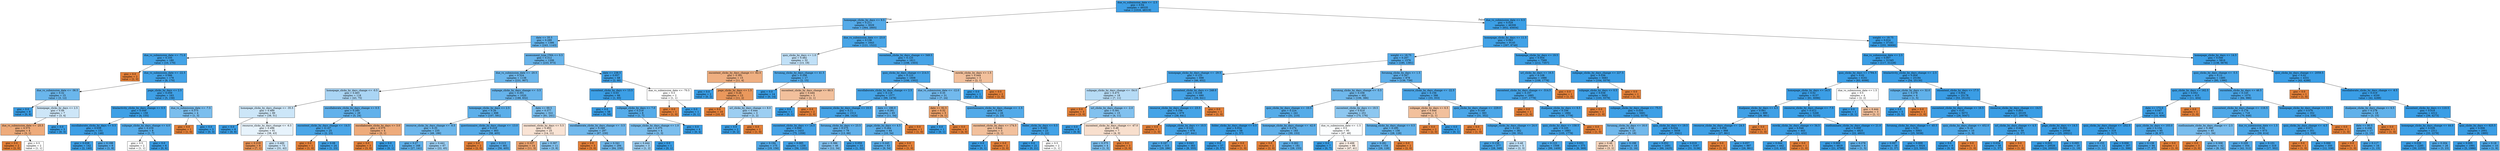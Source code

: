 digraph Tree {
node [shape=box, style="filled", color="black"] ;
0 [label="due_vs_submission_date <= -2.5\ngini = 0.04\nsamples = 49335\nvalue = [1016, 48319]", fillcolor="#399de5fa"] ;
1 [label="homepage_clicks_by_days <= 9.5\ngini = 0.211\nsamples = 3029\nvalue = [364, 2665]", fillcolor="#399de5dc"] ;
0 -> 1 [labeldistance=2.5, labelangle=45, headlabel="True"] ;
2 [label="date <= 35.5\ngini = 0.289\nsamples = 1386\nvalue = [243, 1143]", fillcolor="#399de5c9"] ;
1 -> 2 ;
3 [label="due_vs_submission_date <= -71.0\ngini = 0.105\nsamples = 180\nvalue = [10, 170]", fillcolor="#399de5f0"] ;
2 -> 3 ;
4 [label="gini = 0.0\nsamples = 2\nvalue = [2, 0]", fillcolor="#e58139ff"] ;
3 -> 4 ;
5 [label="due_vs_submission_date <= -22.5\ngini = 0.086\nsamples = 178\nvalue = [8, 170]", fillcolor="#399de5f3"] ;
3 -> 5 ;
6 [label="due_vs_submission_date <= -36.5\ngini = 0.32\nsamples = 15\nvalue = [3, 12]", fillcolor="#399de5bf"] ;
5 -> 6 ;
7 [label="gini = 0.0\nsamples = 8\nvalue = [0, 8]", fillcolor="#399de5ff"] ;
6 -> 7 ;
8 [label="homepage_clicks_by_days <= 2.5\ngini = 0.49\nsamples = 7\nvalue = [3, 4]", fillcolor="#399de540"] ;
6 -> 8 ;
9 [label="due_vs_submission_date <= -25.5\ngini = 0.375\nsamples = 4\nvalue = [3, 1]", fillcolor="#e58139aa"] ;
8 -> 9 ;
10 [label="gini = 0.0\nsamples = 2\nvalue = [2, 0]", fillcolor="#e58139ff"] ;
9 -> 10 ;
11 [label="gini = 0.5\nsamples = 2\nvalue = [1, 1]", fillcolor="#e5813900"] ;
9 -> 11 ;
12 [label="gini = 0.0\nsamples = 3\nvalue = [0, 3]", fillcolor="#399de5ff"] ;
8 -> 12 ;
13 [label="page_clicks_by_days <= 2.5\ngini = 0.059\nsamples = 163\nvalue = [5, 158]", fillcolor="#399de5f7"] ;
5 -> 13 ;
14 [label="htmlactivity_clicks_by_days_change <= 0.5\ngini = 0.049\nsamples = 159\nvalue = [4, 155]", fillcolor="#399de5f8"] ;
13 -> 14 ;
15 [label="oucollaborate_clicks_by_days <= 0.5\ngini = 0.039\nsamples = 151\nvalue = [3, 148]", fillcolor="#399de5fa"] ;
14 -> 15 ;
16 [label="gini = 0.028\nsamples = 142\nvalue = [2, 140]", fillcolor="#399de5fb"] ;
15 -> 16 ;
17 [label="gini = 0.198\nsamples = 9\nvalue = [1, 8]", fillcolor="#399de5df"] ;
15 -> 17 ;
18 [label="subpage_clicks_by_days_change <= 4.0\ngini = 0.219\nsamples = 8\nvalue = [1, 7]", fillcolor="#399de5db"] ;
14 -> 18 ;
19 [label="gini = 0.5\nsamples = 2\nvalue = [1, 1]", fillcolor="#e5813900"] ;
18 -> 19 ;
20 [label="gini = 0.0\nsamples = 6\nvalue = [0, 6]", fillcolor="#399de5ff"] ;
18 -> 20 ;
21 [label="due_vs_submission_date <= -7.5\ngini = 0.375\nsamples = 4\nvalue = [1, 3]", fillcolor="#399de5aa"] ;
13 -> 21 ;
22 [label="gini = 0.0\nsamples = 1\nvalue = [1, 0]", fillcolor="#e58139ff"] ;
21 -> 22 ;
23 [label="gini = 0.0\nsamples = 3\nvalue = [0, 3]", fillcolor="#399de5ff"] ;
21 -> 23 ;
24 [label="assessment_type_CMA <= 0.5\ngini = 0.312\nsamples = 1206\nvalue = [233, 973]", fillcolor="#399de5c2"] ;
2 -> 24 ;
25 [label="due_vs_submission_date <= -20.5\ngini = 0.324\nsamples = 1138\nvalue = [231, 907]", fillcolor="#399de5be"] ;
24 -> 25 ;
26 [label="homepage_clicks_by_days_change <= -0.5\ngini = 0.463\nsamples = 118\nvalue = [43, 75]", fillcolor="#399de56d"] ;
25 -> 26 ;
27 [label="homepage_clicks_by_days_change <= -35.5\ngini = 0.489\nsamples = 89\nvalue = [38, 51]", fillcolor="#399de541"] ;
26 -> 27 ;
28 [label="gini = 0.0\nsamples = 8\nvalue = [0, 8]", fillcolor="#399de5ff"] ;
27 -> 28 ;
29 [label="resource_clicks_by_days_change <= -6.5\ngini = 0.498\nsamples = 81\nvalue = [38, 43]", fillcolor="#399de51e"] ;
27 -> 29 ;
30 [label="gini = 0.219\nsamples = 8\nvalue = [7, 1]", fillcolor="#e58139db"] ;
29 -> 30 ;
31 [label="gini = 0.489\nsamples = 73\nvalue = [31, 42]", fillcolor="#399de543"] ;
29 -> 31 ;
32 [label="oucollaborate_clicks_by_days_change <= 0.5\ngini = 0.285\nsamples = 29\nvalue = [5, 24]", fillcolor="#399de5ca"] ;
26 -> 32 ;
33 [label="oucontent_clicks_by_days_change <= -14.5\ngini = 0.147\nsamples = 25\nvalue = [2, 23]", fillcolor="#399de5e9"] ;
32 -> 33 ;
34 [label="gini = 0.0\nsamples = 1\nvalue = [1, 0]", fillcolor="#e58139ff"] ;
33 -> 34 ;
35 [label="gini = 0.08\nsamples = 24\nvalue = [1, 23]", fillcolor="#399de5f4"] ;
33 -> 35 ;
36 [label="oucollaborate_clicks_by_days <= 3.0\ngini = 0.375\nsamples = 4\nvalue = [3, 1]", fillcolor="#e58139aa"] ;
32 -> 36 ;
37 [label="gini = 0.0\nsamples = 3\nvalue = [3, 0]", fillcolor="#e58139ff"] ;
36 -> 37 ;
38 [label="gini = 0.0\nsamples = 1\nvalue = [0, 1]", fillcolor="#399de5ff"] ;
36 -> 38 ;
39 [label="subpage_clicks_by_days_change <= -3.5\ngini = 0.301\nsamples = 1020\nvalue = [188, 832]", fillcolor="#399de5c5"] ;
25 -> 39 ;
40 [label="homepage_clicks_by_days <= 2.5\ngini = 0.26\nsamples = 698\nvalue = [107, 591]", fillcolor="#399de5d1"] ;
39 -> 40 ;
41 [label="resource_clicks_by_days_change <= -0.5\ngini = 0.33\nsamples = 235\nvalue = [49, 186]", fillcolor="#399de5bc"] ;
40 -> 41 ;
42 [label="gini = 0.27\nsamples = 168\nvalue = [27, 141]", fillcolor="#399de5ce"] ;
41 -> 42 ;
43 [label="gini = 0.441\nsamples = 67\nvalue = [22, 45]", fillcolor="#399de582"] ;
41 -> 43 ;
44 [label="questionnaire_clicks_by_days_change <= -13.0\ngini = 0.219\nsamples = 463\nvalue = [58, 405]", fillcolor="#399de5da"] ;
40 -> 44 ;
45 [label="gini = 0.0\nsamples = 2\nvalue = [2, 0]", fillcolor="#e58139ff"] ;
44 -> 45 ;
46 [label="gini = 0.213\nsamples = 461\nvalue = [56, 405]", fillcolor="#399de5dc"] ;
44 -> 46 ;
47 [label="date <= 69.5\ngini = 0.377\nsamples = 322\nvalue = [81, 241]", fillcolor="#399de5a9"] ;
39 -> 47 ;
48 [label="oucontent_clicks_by_days <= 5.5\ngini = 0.493\nsamples = 25\nvalue = [14, 11]", fillcolor="#e5813937"] ;
47 -> 48 ;
49 [label="gini = 0.337\nsamples = 14\nvalue = [11, 3]", fillcolor="#e58139b9"] ;
48 -> 49 ;
50 [label="gini = 0.397\nsamples = 11\nvalue = [3, 8]", fillcolor="#399de59f"] ;
48 -> 50 ;
51 [label="oucollaborate_clicks_by_days_change <= -3.5\ngini = 0.349\nsamples = 297\nvalue = [67, 230]", fillcolor="#399de5b5"] ;
47 -> 51 ;
52 [label="gini = 0.0\nsamples = 3\nvalue = [3, 0]", fillcolor="#e58139ff"] ;
51 -> 52 ;
53 [label="gini = 0.341\nsamples = 294\nvalue = [64, 230]", fillcolor="#399de5b8"] ;
51 -> 53 ;
54 [label="date <= 238.5\ngini = 0.057\nsamples = 68\nvalue = [2, 66]", fillcolor="#399de5f7"] ;
24 -> 54 ;
55 [label="oucontent_clicks_by_days <= 13.5\ngini = 0.03\nsamples = 66\nvalue = [1, 65]", fillcolor="#399de5fb"] ;
54 -> 55 ;
56 [label="gini = 0.0\nsamples = 58\nvalue = [0, 58]", fillcolor="#399de5ff"] ;
55 -> 56 ;
57 [label="subpage_clicks_by_days <= 7.0\ngini = 0.219\nsamples = 8\nvalue = [1, 7]", fillcolor="#399de5db"] ;
55 -> 57 ;
58 [label="subpage_clicks_by_days_change <= 1.0\ngini = 0.375\nsamples = 4\nvalue = [1, 3]", fillcolor="#399de5aa"] ;
57 -> 58 ;
59 [label="gini = 0.444\nsamples = 3\nvalue = [1, 2]", fillcolor="#399de57f"] ;
58 -> 59 ;
60 [label="gini = 0.0\nsamples = 1\nvalue = [0, 1]", fillcolor="#399de5ff"] ;
58 -> 60 ;
61 [label="gini = 0.0\nsamples = 4\nvalue = [0, 4]", fillcolor="#399de5ff"] ;
57 -> 61 ;
62 [label="due_vs_submission_date <= -70.5\ngini = 0.5\nsamples = 2\nvalue = [1, 1]", fillcolor="#e5813900"] ;
54 -> 62 ;
63 [label="gini = 0.0\nsamples = 1\nvalue = [1, 0]", fillcolor="#e58139ff"] ;
62 -> 63 ;
64 [label="gini = 0.0\nsamples = 1\nvalue = [0, 1]", fillcolor="#399de5ff"] ;
62 -> 64 ;
65 [label="due_vs_submission_date <= -23.0\ngini = 0.136\nsamples = 1643\nvalue = [121, 1522]", fillcolor="#399de5eb"] ;
1 -> 65 ;
66 [label="quiz_clicks_by_days <= 1.0\ngini = 0.482\nsamples = 32\nvalue = [13, 19]", fillcolor="#399de551"] ;
65 -> 66 ;
67 [label="oucontent_clicks_by_days_change <= -62.5\ngini = 0.391\nsamples = 15\nvalue = [11, 4]", fillcolor="#e58139a2"] ;
66 -> 67 ;
68 [label="gini = 0.0\nsamples = 2\nvalue = [0, 2]", fillcolor="#399de5ff"] ;
67 -> 68 ;
69 [label="page_clicks_by_days <= 1.5\ngini = 0.26\nsamples = 13\nvalue = [11, 2]", fillcolor="#e58139d1"] ;
67 -> 69 ;
70 [label="gini = 0.0\nsamples = 10\nvalue = [10, 0]", fillcolor="#e58139ff"] ;
69 -> 70 ;
71 [label="url_clicks_by_days_change <= 8.0\ngini = 0.444\nsamples = 3\nvalue = [1, 2]", fillcolor="#399de57f"] ;
69 -> 71 ;
72 [label="gini = 0.0\nsamples = 2\nvalue = [0, 2]", fillcolor="#399de5ff"] ;
71 -> 72 ;
73 [label="gini = 0.0\nsamples = 1\nvalue = [1, 0]", fillcolor="#e58139ff"] ;
71 -> 73 ;
74 [label="forumng_clicks_by_days_change <= 41.5\ngini = 0.208\nsamples = 17\nvalue = [2, 15]", fillcolor="#399de5dd"] ;
66 -> 74 ;
75 [label="gini = 0.0\nsamples = 14\nvalue = [0, 14]", fillcolor="#399de5ff"] ;
74 -> 75 ;
76 [label="oucontent_clicks_by_days_change <= 60.5\ngini = 0.444\nsamples = 3\nvalue = [2, 1]", fillcolor="#e581397f"] ;
74 -> 76 ;
77 [label="gini = 0.0\nsamples = 1\nvalue = [0, 1]", fillcolor="#399de5ff"] ;
76 -> 77 ;
78 [label="gini = 0.0\nsamples = 2\nvalue = [2, 0]", fillcolor="#e58139ff"] ;
76 -> 78 ;
79 [label="oucontent_clicks_by_days_change <= 349.5\ngini = 0.125\nsamples = 1611\nvalue = [108, 1503]", fillcolor="#399de5ed"] ;
65 -> 79 ;
80 [label="quiz_clicks_by_days_change <= 214.5\ngini = 0.123\nsamples = 1608\nvalue = [106, 1502]", fillcolor="#399de5ed"] ;
79 -> 80 ;
81 [label="oucollaborate_clicks_by_days_change <= 2.5\ngini = 0.118\nsamples = 1577\nvalue = [99, 1478]", fillcolor="#399de5ee"] ;
80 -> 81 ;
82 [label="resource_clicks_by_days_change <= 10.5\ngini = 0.11\nsamples = 1512\nvalue = [88, 1424]", fillcolor="#399de5ef"] ;
81 -> 82 ;
83 [label="oucontent_clicks_by_days <= 14.5\ngini = 0.099\nsamples = 1433\nvalue = [75, 1358]", fillcolor="#399de5f1"] ;
82 -> 83 ;
84 [label="gini = 0.194\nsamples = 175\nvalue = [19, 156]", fillcolor="#399de5e0"] ;
83 -> 84 ;
85 [label="gini = 0.085\nsamples = 1258\nvalue = [56, 1202]", fillcolor="#399de5f3"] ;
83 -> 85 ;
86 [label="forumng_clicks_by_days <= 23.5\ngini = 0.275\nsamples = 79\nvalue = [13, 66]", fillcolor="#399de5cd"] ;
82 -> 86 ;
87 [label="gini = 0.386\nsamples = 46\nvalue = [12, 34]", fillcolor="#399de5a5"] ;
86 -> 87 ;
88 [label="gini = 0.059\nsamples = 33\nvalue = [1, 32]", fillcolor="#399de5f7"] ;
86 -> 88 ;
89 [label="date <= 186.0\ngini = 0.281\nsamples = 65\nvalue = [11, 54]", fillcolor="#399de5cb"] ;
81 -> 89 ;
90 [label="page_clicks_by_days <= 4.5\ngini = 0.264\nsamples = 64\nvalue = [10, 54]", fillcolor="#399de5d0"] ;
89 -> 90 ;
91 [label="gini = 0.245\nsamples = 63\nvalue = [9, 54]", fillcolor="#399de5d4"] ;
90 -> 91 ;
92 [label="gini = 0.0\nsamples = 1\nvalue = [1, 0]", fillcolor="#e58139ff"] ;
90 -> 92 ;
93 [label="gini = 0.0\nsamples = 1\nvalue = [1, 0]", fillcolor="#e58139ff"] ;
89 -> 93 ;
94 [label="due_vs_submission_date <= -12.0\ngini = 0.35\nsamples = 31\nvalue = [7, 24]", fillcolor="#399de5b5"] ;
80 -> 94 ;
95 [label="date <= 92.5\ngini = 0.32\nsamples = 5\nvalue = [4, 1]", fillcolor="#e58139bf"] ;
94 -> 95 ;
96 [label="gini = 0.0\nsamples = 1\nvalue = [0, 1]", fillcolor="#399de5ff"] ;
95 -> 96 ;
97 [label="gini = 0.0\nsamples = 4\nvalue = [4, 0]", fillcolor="#e58139ff"] ;
95 -> 97 ;
98 [label="questionnaire_clicks_by_days_change <= -1.5\ngini = 0.204\nsamples = 26\nvalue = [3, 23]", fillcolor="#399de5de"] ;
94 -> 98 ;
99 [label="oucontent_clicks_by_days <= 174.5\ngini = 0.444\nsamples = 3\nvalue = [2, 1]", fillcolor="#e581397f"] ;
98 -> 99 ;
100 [label="gini = 0.0\nsamples = 1\nvalue = [0, 1]", fillcolor="#399de5ff"] ;
99 -> 100 ;
101 [label="gini = 0.0\nsamples = 2\nvalue = [2, 0]", fillcolor="#e58139ff"] ;
99 -> 101 ;
102 [label="folder_clicks_by_days <= 0.5\ngini = 0.083\nsamples = 23\nvalue = [1, 22]", fillcolor="#399de5f3"] ;
98 -> 102 ;
103 [label="gini = 0.0\nsamples = 21\nvalue = [0, 21]", fillcolor="#399de5ff"] ;
102 -> 103 ;
104 [label="gini = 0.5\nsamples = 2\nvalue = [1, 1]", fillcolor="#e5813900"] ;
102 -> 104 ;
105 [label="ouwiki_clicks_by_days <= 1.5\ngini = 0.444\nsamples = 3\nvalue = [2, 1]", fillcolor="#e581397f"] ;
79 -> 105 ;
106 [label="gini = 0.0\nsamples = 1\nvalue = [0, 1]", fillcolor="#399de5ff"] ;
105 -> 106 ;
107 [label="gini = 0.0\nsamples = 2\nvalue = [2, 0]", fillcolor="#e58139ff"] ;
105 -> 107 ;
108 [label="due_vs_submission_date <= 0.5\ngini = 0.028\nsamples = 46306\nvalue = [652, 45654]", fillcolor="#399de5fb"] ;
0 -> 108 [labeldistance=2.5, labelangle=-45, headlabel="False"] ;
109 [label="homepage_clicks_by_days <= 11.5\ngini = 0.083\nsamples = 9145\nvalue = [397, 8748]", fillcolor="#399de5f3"] ;
108 -> 109 ;
110 [label="weight <= 18.75\ngini = 0.207\nsamples = 1576\nvalue = [185, 1391]", fillcolor="#399de5dd"] ;
109 -> 110 ;
111 [label="homepage_clicks_by_days_change <= -29.5\ngini = 0.123\nsamples = 698\nvalue = [46, 652]", fillcolor="#399de5ed"] ;
110 -> 111 ;
112 [label="subpage_clicks_by_days_change <= -54.0\ngini = 0.475\nsamples = 18\nvalue = [7, 11]", fillcolor="#399de55d"] ;
111 -> 112 ;
113 [label="gini = 0.0\nsamples = 3\nvalue = [3, 0]", fillcolor="#e58139ff"] ;
112 -> 113 ;
114 [label="url_clicks_by_days_change <= -2.0\ngini = 0.391\nsamples = 15\nvalue = [4, 11]", fillcolor="#399de5a2"] ;
112 -> 114 ;
115 [label="gini = 0.0\nsamples = 8\nvalue = [0, 8]", fillcolor="#399de5ff"] ;
114 -> 115 ;
116 [label="oucontent_clicks_by_days_change <= -47.0\ngini = 0.49\nsamples = 7\nvalue = [4, 3]", fillcolor="#e5813940"] ;
114 -> 116 ;
117 [label="gini = 0.375\nsamples = 4\nvalue = [1, 3]", fillcolor="#399de5aa"] ;
116 -> 117 ;
118 [label="gini = 0.0\nsamples = 3\nvalue = [3, 0]", fillcolor="#e58139ff"] ;
116 -> 118 ;
119 [label="oucontent_clicks_by_days <= 248.0\ngini = 0.108\nsamples = 680\nvalue = [39, 641]", fillcolor="#399de5ef"] ;
111 -> 119 ;
120 [label="resource_clicks_by_days_change <= -23.5\ngini = 0.106\nsamples = 679\nvalue = [38, 641]", fillcolor="#399de5f0"] ;
119 -> 120 ;
121 [label="gini = 0.0\nsamples = 1\nvalue = [1, 0]", fillcolor="#e58139ff"] ;
120 -> 121 ;
122 [label="subpage_clicks_by_days <= 10.5\ngini = 0.103\nsamples = 678\nvalue = [37, 641]", fillcolor="#399de5f0"] ;
120 -> 122 ;
123 [label="gini = 0.167\nsamples = 315\nvalue = [29, 286]", fillcolor="#399de5e5"] ;
122 -> 123 ;
124 [label="gini = 0.043\nsamples = 363\nvalue = [8, 355]", fillcolor="#399de5f9"] ;
122 -> 124 ;
125 [label="gini = 0.0\nsamples = 1\nvalue = [1, 0]", fillcolor="#e58139ff"] ;
119 -> 125 ;
126 [label="forumng_clicks_by_days <= 1.5\ngini = 0.267\nsamples = 878\nvalue = [139, 739]", fillcolor="#399de5cf"] ;
110 -> 126 ;
127 [label="forumng_clicks_by_days_change <= -5.5\ngini = 0.338\nsamples = 492\nvalue = [106, 386]", fillcolor="#399de5b9"] ;
126 -> 127 ;
128 [label="quiz_clicks_by_days_change <= -10.5\ngini = 0.224\nsamples = 241\nvalue = [31, 210]", fillcolor="#399de5d9"] ;
127 -> 128 ;
129 [label="folder_clicks_by_days_change <= 0.5\ngini = 0.034\nsamples = 58\nvalue = [1, 57]", fillcolor="#399de5fb"] ;
128 -> 129 ;
130 [label="gini = 0.0\nsamples = 57\nvalue = [0, 57]", fillcolor="#399de5ff"] ;
129 -> 130 ;
131 [label="gini = 0.0\nsamples = 1\nvalue = [1, 0]", fillcolor="#e58139ff"] ;
129 -> 131 ;
132 [label="homepage_clicks_by_days_change <= -42.0\ngini = 0.274\nsamples = 183\nvalue = [30, 153]", fillcolor="#399de5cd"] ;
128 -> 132 ;
133 [label="gini = 0.0\nsamples = 2\nvalue = [2, 0]", fillcolor="#e58139ff"] ;
132 -> 133 ;
134 [label="gini = 0.262\nsamples = 181\nvalue = [28, 153]", fillcolor="#399de5d0"] ;
132 -> 134 ;
135 [label="oucontent_clicks_by_days <= 19.5\ngini = 0.419\nsamples = 251\nvalue = [75, 176]", fillcolor="#399de592"] ;
127 -> 135 ;
136 [label="due_vs_submission_date <= -1.5\ngini = 0.5\nsamples = 95\nvalue = [47, 48]", fillcolor="#399de505"] ;
135 -> 136 ;
137 [label="gini = 0.0\nsamples = 7\nvalue = [0, 7]", fillcolor="#399de5ff"] ;
136 -> 137 ;
138 [label="gini = 0.498\nsamples = 88\nvalue = [47, 41]", fillcolor="#e5813921"] ;
136 -> 138 ;
139 [label="forumng_clicks_by_days_change <= 0.5\ngini = 0.295\nsamples = 156\nvalue = [28, 128]", fillcolor="#399de5c7"] ;
135 -> 139 ;
140 [label="gini = 0.281\nsamples = 154\nvalue = [26, 128]", fillcolor="#399de5cb"] ;
139 -> 140 ;
141 [label="gini = 0.0\nsamples = 2\nvalue = [2, 0]", fillcolor="#e58139ff"] ;
139 -> 141 ;
142 [label="resource_clicks_by_days_change <= -22.5\ngini = 0.156\nsamples = 386\nvalue = [33, 353]", fillcolor="#399de5e7"] ;
126 -> 142 ;
143 [label="subpage_clicks_by_days <= 6.5\ngini = 0.444\nsamples = 3\nvalue = [2, 1]", fillcolor="#e581397f"] ;
142 -> 143 ;
144 [label="gini = 0.0\nsamples = 2\nvalue = [2, 0]", fillcolor="#e58139ff"] ;
143 -> 144 ;
145 [label="gini = 0.0\nsamples = 1\nvalue = [0, 1]", fillcolor="#399de5ff"] ;
143 -> 145 ;
146 [label="quiz_clicks_by_days_change <= -229.0\ngini = 0.149\nsamples = 383\nvalue = [31, 352]", fillcolor="#399de5e9"] ;
142 -> 146 ;
147 [label="gini = 0.0\nsamples = 1\nvalue = [1, 0]", fillcolor="#e58139ff"] ;
146 -> 147 ;
148 [label="subpage_clicks_by_days_change <= 24.0\ngini = 0.145\nsamples = 382\nvalue = [30, 352]", fillcolor="#399de5e9"] ;
146 -> 148 ;
149 [label="gini = 0.138\nsamples = 377\nvalue = [28, 349]", fillcolor="#399de5eb"] ;
148 -> 149 ;
150 [label="gini = 0.48\nsamples = 5\nvalue = [2, 3]", fillcolor="#399de555"] ;
148 -> 150 ;
151 [label="homepage_clicks_by_days <= 19.5\ngini = 0.054\nsamples = 7569\nvalue = [212, 7357]", fillcolor="#399de5f8"] ;
109 -> 151 ;
152 [label="url_clicks_by_days <= 16.5\ngini = 0.108\nsamples = 1886\nvalue = [108, 1778]", fillcolor="#399de5f0"] ;
151 -> 152 ;
153 [label="oucontent_clicks_by_days_change <= -314.5\ngini = 0.107\nsamples = 1885\nvalue = [107, 1778]", fillcolor="#399de5f0"] ;
152 -> 153 ;
154 [label="gini = 0.0\nsamples = 1\nvalue = [1, 0]", fillcolor="#e58139ff"] ;
153 -> 154 ;
155 [label="dualpane_clicks_by_days <= 6.5\ngini = 0.106\nsamples = 1884\nvalue = [106, 1778]", fillcolor="#399de5f0"] ;
153 -> 155 ;
156 [label="quiz_clicks_by_days <= 158.5\ngini = 0.105\nsamples = 1883\nvalue = [105, 1778]", fillcolor="#399de5f0"] ;
155 -> 156 ;
157 [label="gini = 0.123\nsamples = 1508\nvalue = [99, 1409]", fillcolor="#399de5ed"] ;
156 -> 157 ;
158 [label="gini = 0.031\nsamples = 375\nvalue = [6, 369]", fillcolor="#399de5fb"] ;
156 -> 158 ;
159 [label="gini = 0.0\nsamples = 1\nvalue = [1, 0]", fillcolor="#e58139ff"] ;
155 -> 159 ;
160 [label="gini = 0.0\nsamples = 1\nvalue = [1, 0]", fillcolor="#e58139ff"] ;
152 -> 160 ;
161 [label="subpage_clicks_by_days_change <= 227.5\ngini = 0.036\nsamples = 5683\nvalue = [104, 5579]", fillcolor="#399de5fa"] ;
151 -> 161 ;
162 [label="subpage_clicks_by_days <= 0.5\ngini = 0.036\nsamples = 5682\nvalue = [103, 5579]", fillcolor="#399de5fa"] ;
161 -> 162 ;
163 [label="gini = 0.0\nsamples = 1\nvalue = [1, 0]", fillcolor="#e58139ff"] ;
162 -> 163 ;
164 [label="subpage_clicks_by_days_change <= -75.5\ngini = 0.035\nsamples = 5681\nvalue = [102, 5579]", fillcolor="#399de5fa"] ;
162 -> 164 ;
165 [label="forumng_clicks_by_days <= 16.0\ngini = 0.34\nsamples = 23\nvalue = [5, 18]", fillcolor="#399de5b8"] ;
164 -> 165 ;
166 [label="gini = 0.48\nsamples = 5\nvalue = [3, 2]", fillcolor="#e5813955"] ;
165 -> 166 ;
167 [label="gini = 0.198\nsamples = 18\nvalue = [2, 16]", fillcolor="#399de5df"] ;
165 -> 167 ;
168 [label="quiz_clicks_by_days <= 19.5\ngini = 0.034\nsamples = 5658\nvalue = [97, 5561]", fillcolor="#399de5fb"] ;
164 -> 168 ;
169 [label="gini = 0.052\nsamples = 2491\nvalue = [66, 2425]", fillcolor="#399de5f8"] ;
168 -> 169 ;
170 [label="gini = 0.019\nsamples = 3167\nvalue = [31, 3136]", fillcolor="#399de5fc"] ;
168 -> 170 ;
171 [label="gini = 0.0\nsamples = 1\nvalue = [1, 0]", fillcolor="#e58139ff"] ;
161 -> 171 ;
172 [label="weight <= 18.75\ngini = 0.014\nsamples = 37161\nvalue = [255, 36906]", fillcolor="#399de5fd"] ;
108 -> 172 ;
173 [label="due_vs_submission_date <= 2.5\ngini = 0.007\nsamples = 31345\nvalue = [117, 31228]", fillcolor="#399de5fe"] ;
172 -> 173 ;
174 [label="quiz_clicks_by_days <= 1784.5\ngini = 0.02\nsamples = 6161\nvalue = [63, 6098]", fillcolor="#399de5fc"] ;
173 -> 174 ;
175 [label="homepage_clicks_by_days <= 14.5\ngini = 0.02\nsamples = 6157\nvalue = [61, 6096]", fillcolor="#399de5fc"] ;
174 -> 175 ;
176 [label="dualpane_clicks_by_days <= 4.5\ngini = 0.061\nsamples = 889\nvalue = [28, 861]", fillcolor="#399de5f7"] ;
175 -> 176 ;
177 [label="resource_clicks_by_days_change <= -24.5\ngini = 0.059\nsamples = 888\nvalue = [27, 861]", fillcolor="#399de5f7"] ;
176 -> 177 ;
178 [label="gini = 0.0\nsamples = 1\nvalue = [1, 0]", fillcolor="#e58139ff"] ;
177 -> 178 ;
179 [label="gini = 0.057\nsamples = 887\nvalue = [26, 861]", fillcolor="#399de5f7"] ;
177 -> 179 ;
180 [label="gini = 0.0\nsamples = 1\nvalue = [1, 0]", fillcolor="#e58139ff"] ;
176 -> 180 ;
181 [label="resource_clicks_by_days_change <= -7.5\ngini = 0.012\nsamples = 5268\nvalue = [33, 5235]", fillcolor="#399de5fd"] ;
175 -> 181 ;
182 [label="ouwiki_clicks_by_days_change <= 34.5\ngini = 0.048\nsamples = 443\nvalue = [11, 432]", fillcolor="#399de5f9"] ;
181 -> 182 ;
183 [label="gini = 0.044\nsamples = 442\nvalue = [10, 432]", fillcolor="#399de5f9"] ;
182 -> 183 ;
184 [label="gini = 0.0\nsamples = 1\nvalue = [1, 0]", fillcolor="#e58139ff"] ;
182 -> 184 ;
185 [label="ouelluminate_clicks_by_days_change <= 21.0\ngini = 0.009\nsamples = 4825\nvalue = [22, 4803]", fillcolor="#399de5fe"] ;
181 -> 185 ;
186 [label="gini = 0.009\nsamples = 4819\nvalue = [21, 4798]", fillcolor="#399de5fe"] ;
185 -> 186 ;
187 [label="gini = 0.278\nsamples = 6\nvalue = [1, 5]", fillcolor="#399de5cc"] ;
185 -> 187 ;
188 [label="due_vs_submission_date <= 1.5\ngini = 0.5\nsamples = 4\nvalue = [2, 2]", fillcolor="#e5813900"] ;
174 -> 188 ;
189 [label="gini = 0.0\nsamples = 1\nvalue = [0, 1]", fillcolor="#399de5ff"] ;
188 -> 189 ;
190 [label="gini = 0.444\nsamples = 3\nvalue = [2, 1]", fillcolor="#e581397f"] ;
188 -> 190 ;
191 [label="htmlactivity_clicks_by_days_change <= -2.5\ngini = 0.004\nsamples = 25184\nvalue = [54, 25130]", fillcolor="#399de5fe"] ;
173 -> 191 ;
192 [label="subpage_clicks_by_days <= 32.0\ngini = 0.278\nsamples = 6\nvalue = [1, 5]", fillcolor="#399de5cc"] ;
191 -> 192 ;
193 [label="gini = 0.0\nsamples = 5\nvalue = [0, 5]", fillcolor="#399de5ff"] ;
192 -> 193 ;
194 [label="gini = 0.0\nsamples = 1\nvalue = [1, 0]", fillcolor="#e58139ff"] ;
192 -> 194 ;
195 [label="oucontent_clicks_by_days <= 17.5\ngini = 0.004\nsamples = 25178\nvalue = [53, 25125]", fillcolor="#399de5fe"] ;
191 -> 195 ;
196 [label="oucontent_clicks_by_days_change <= 16.5\ngini = 0.01\nsamples = 5073\nvalue = [26, 5047]", fillcolor="#399de5fe"] ;
195 -> 196 ;
197 [label="forumng_clicks_by_days_change <= -45.5\ngini = 0.01\nsamples = 5063\nvalue = [25, 5038]", fillcolor="#399de5fe"] ;
196 -> 197 ;
198 [label="gini = 0.097\nsamples = 39\nvalue = [2, 37]", fillcolor="#399de5f1"] ;
197 -> 198 ;
199 [label="gini = 0.009\nsamples = 5024\nvalue = [23, 5001]", fillcolor="#399de5fe"] ;
197 -> 199 ;
200 [label="quiz_clicks_by_days_change <= 452.0\ngini = 0.18\nsamples = 10\nvalue = [1, 9]", fillcolor="#399de5e3"] ;
196 -> 200 ;
201 [label="gini = 0.0\nsamples = 9\nvalue = [0, 9]", fillcolor="#399de5ff"] ;
200 -> 201 ;
202 [label="gini = 0.0\nsamples = 1\nvalue = [1, 0]", fillcolor="#e58139ff"] ;
200 -> 202 ;
203 [label="resource_clicks_by_days_change <= -14.5\ngini = 0.003\nsamples = 20105\nvalue = [27, 20078]", fillcolor="#399de5ff"] ;
195 -> 203 ;
204 [label="url_clicks_by_days_change <= 4.5\ngini = 0.065\nsamples = 59\nvalue = [2, 57]", fillcolor="#399de5f6"] ;
203 -> 204 ;
205 [label="gini = 0.034\nsamples = 58\nvalue = [1, 57]", fillcolor="#399de5fb"] ;
204 -> 205 ;
206 [label="gini = 0.0\nsamples = 1\nvalue = [1, 0]", fillcolor="#e58139ff"] ;
204 -> 206 ;
207 [label="page_clicks_by_days <= 14.5\ngini = 0.002\nsamples = 20046\nvalue = [25, 20021]", fillcolor="#399de5ff"] ;
203 -> 207 ;
208 [label="gini = 0.002\nsamples = 20026\nvalue = [24, 20002]", fillcolor="#399de5ff"] ;
207 -> 208 ;
209 [label="gini = 0.095\nsamples = 20\nvalue = [1, 19]", fillcolor="#399de5f2"] ;
207 -> 209 ;
210 [label="homepage_clicks_by_days <= 14.5\ngini = 0.046\nsamples = 5816\nvalue = [138, 5678]", fillcolor="#399de5f9"] ;
172 -> 210 ;
211 [label="quiz_clicks_by_days_change <= -5.5\ngini = 0.12\nsamples = 1485\nvalue = [95, 1390]", fillcolor="#399de5ee"] ;
210 -> 211 ;
212 [label="quiz_clicks_by_days <= 162.5\ngini = 0.052\nsamples = 415\nvalue = [11, 404]", fillcolor="#399de5f8"] ;
211 -> 212 ;
213 [label="date <= 172.0\ngini = 0.047\nsamples = 414\nvalue = [10, 404]", fillcolor="#399de5f9"] ;
212 -> 213 ;
214 [label="quiz_clicks_by_days_change <= -252.5\ngini = 0.012\nsamples = 319\nvalue = [2, 317]", fillcolor="#399de5fd"] ;
213 -> 214 ;
215 [label="gini = 0.153\nsamples = 12\nvalue = [1, 11]", fillcolor="#399de5e8"] ;
214 -> 215 ;
216 [label="gini = 0.006\nsamples = 307\nvalue = [1, 306]", fillcolor="#399de5fe"] ;
214 -> 216 ;
217 [label="quiz_clicks_by_days <= 103.0\ngini = 0.154\nsamples = 95\nvalue = [8, 87]", fillcolor="#399de5e8"] ;
213 -> 217 ;
218 [label="gini = 0.138\nsamples = 94\nvalue = [7, 87]", fillcolor="#399de5ea"] ;
217 -> 218 ;
219 [label="gini = 0.0\nsamples = 1\nvalue = [1, 0]", fillcolor="#e58139ff"] ;
217 -> 219 ;
220 [label="gini = 0.0\nsamples = 1\nvalue = [1, 0]", fillcolor="#e58139ff"] ;
212 -> 220 ;
221 [label="oucontent_clicks_by_days <= 46.5\ngini = 0.145\nsamples = 1070\nvalue = [84, 986]", fillcolor="#399de5e9"] ;
211 -> 221 ;
222 [label="oucontent_clicks_by_days_change <= -116.5\ngini = 0.176\nsamples = 718\nvalue = [70, 648]", fillcolor="#399de5e3"] ;
221 -> 222 ;
223 [label="ouelluminate_clicks_by_days_change <= -2.5\ngini = 0.369\nsamples = 45\nvalue = [11, 34]", fillcolor="#399de5ac"] ;
222 -> 223 ;
224 [label="gini = 0.0\nsamples = 3\nvalue = [3, 0]", fillcolor="#e58139ff"] ;
223 -> 224 ;
225 [label="gini = 0.308\nsamples = 42\nvalue = [8, 34]", fillcolor="#399de5c3"] ;
223 -> 225 ;
226 [label="due_vs_submission_date <= 1.5\ngini = 0.16\nsamples = 673\nvalue = [59, 614]", fillcolor="#399de5e6"] ;
222 -> 226 ;
227 [label="gini = 0.209\nsamples = 354\nvalue = [42, 312]", fillcolor="#399de5dd"] ;
226 -> 227 ;
228 [label="gini = 0.101\nsamples = 319\nvalue = [17, 302]", fillcolor="#399de5f1"] ;
226 -> 228 ;
229 [label="homepage_clicks_by_days_change <= 12.5\ngini = 0.076\nsamples = 352\nvalue = [14, 338]", fillcolor="#399de5f4"] ;
221 -> 229 ;
230 [label="quiz_clicks_by_days_change <= -4.5\ngini = 0.071\nsamples = 351\nvalue = [13, 338]", fillcolor="#399de5f5"] ;
229 -> 230 ;
231 [label="gini = 0.0\nsamples = 1\nvalue = [1, 0]", fillcolor="#e58139ff"] ;
230 -> 231 ;
232 [label="gini = 0.066\nsamples = 350\nvalue = [12, 338]", fillcolor="#399de5f6"] ;
230 -> 232 ;
233 [label="gini = 0.0\nsamples = 1\nvalue = [1, 0]", fillcolor="#e58139ff"] ;
229 -> 233 ;
234 [label="quiz_clicks_by_days_change <= -2059.5\ngini = 0.02\nsamples = 4331\nvalue = [43, 4288]", fillcolor="#399de5fc"] ;
210 -> 234 ;
235 [label="gini = 0.0\nsamples = 1\nvalue = [1, 0]", fillcolor="#e58139ff"] ;
234 -> 235 ;
236 [label="oucollaborate_clicks_by_days_change <= -8.5\ngini = 0.019\nsamples = 4330\nvalue = [42, 4288]", fillcolor="#399de5fd"] ;
234 -> 236 ;
237 [label="dualpane_clicks_by_days_change <= 6.5\ngini = 0.278\nsamples = 18\nvalue = [3, 15]", fillcolor="#399de5cc"] ;
236 -> 237 ;
238 [label="date <= 90.5\ngini = 0.208\nsamples = 17\nvalue = [2, 15]", fillcolor="#399de5dd"] ;
237 -> 238 ;
239 [label="gini = 0.0\nsamples = 1\nvalue = [1, 0]", fillcolor="#e58139ff"] ;
238 -> 239 ;
240 [label="gini = 0.117\nsamples = 16\nvalue = [1, 15]", fillcolor="#399de5ee"] ;
238 -> 240 ;
241 [label="gini = 0.0\nsamples = 1\nvalue = [1, 0]", fillcolor="#e58139ff"] ;
237 -> 241 ;
242 [label="oucontent_clicks_by_days <= 110.5\ngini = 0.018\nsamples = 4312\nvalue = [39, 4273]", fillcolor="#399de5fd"] ;
236 -> 242 ;
243 [label="homepage_clicks_by_days_change <= 44.0\ngini = 0.028\nsamples = 2311\nvalue = [33, 2278]", fillcolor="#399de5fb"] ;
242 -> 243 ;
244 [label="gini = 0.026\nsamples = 2285\nvalue = [30, 2255]", fillcolor="#399de5fc"] ;
243 -> 244 ;
245 [label="gini = 0.204\nsamples = 26\nvalue = [3, 23]", fillcolor="#399de5de"] ;
243 -> 245 ;
246 [label="quiz_clicks_by_days <= 625.5\ngini = 0.006\nsamples = 2001\nvalue = [6, 1995]", fillcolor="#399de5fe"] ;
242 -> 246 ;
247 [label="gini = 0.005\nsamples = 1991\nvalue = [5, 1986]", fillcolor="#399de5fe"] ;
246 -> 247 ;
248 [label="gini = 0.18\nsamples = 10\nvalue = [1, 9]", fillcolor="#399de5e3"] ;
246 -> 248 ;
}